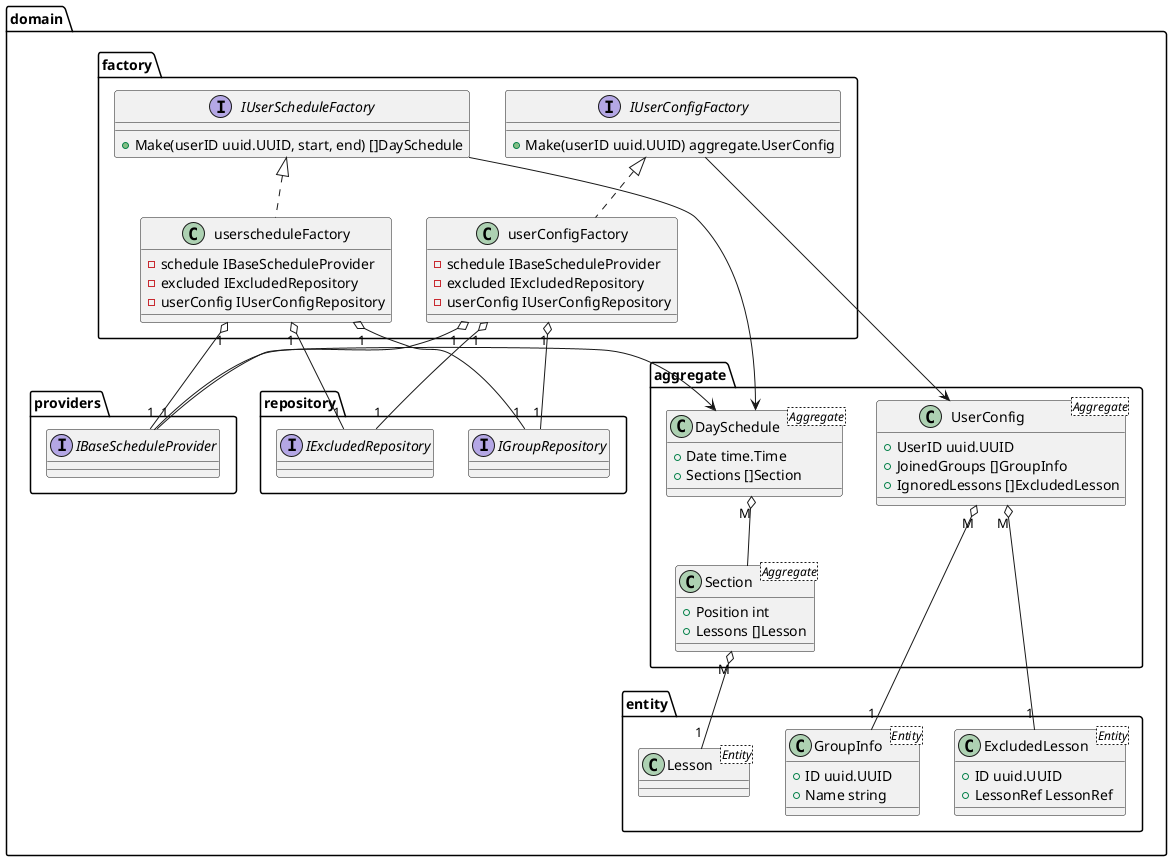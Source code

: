 @startuml EntityDiagram

namespace domain {
    namespace entity {
        class Lesson <Entity> {

        }

        class ExcludedLesson <Entity> {
            +ID uuid.UUID
            +LessonRef LessonRef
        }

        class GroupInfo <Entity> {
            + ID uuid.UUID
            + Name string
        }
    }

    namespace aggregate {
        class UserConfig <Aggregate> {
            +UserID uuid.UUID
            +JoinedGroups []GroupInfo
            +IgnoredLessons []ExcludedLesson
        }

        class DaySchedule <Aggregate> {
            +Date time.Time
            +Sections []Section
        }

        class Section <Aggregate> {
            +Position int
            +Lessons []Lesson
        }

        DaySchedule "M" o-- Section
        Section "M" o-- "1" domain.entity.Lesson
    }

    domain.aggregate.UserConfig "M" o-- "1" domain.entity.ExcludedLesson
    domain.aggregate.UserConfig "M" o-- "1" domain.entity.GroupInfo

    namespace repository {
        interface IExcludedRepository {
        }

        interface IGroupRepository {
        }
    }

    namespace providers {
        interface IBaseScheduleProvider {
        }

        IBaseScheduleProvider --r-> domain.aggregate.DaySchedule
    }

    namespace factory {
        interface IUserConfigFactory {
            +Make(userID uuid.UUID) aggregate.UserConfig
        }

        IUserConfigFactory --> domain.aggregate.UserConfig

        class userConfigFactory implements IUserConfigFactory {
            -schedule IBaseScheduleProvider
            -excluded IExcludedRepository
            -userConfig IUserConfigRepository
        }

        userConfigFactory "1" o-- "1" domain.repository.IExcludedRepository
        userConfigFactory "1" o-- "1" domain.repository.IGroupRepository
        userConfigFactory "1" o-- "1" domain.providers.IBaseScheduleProvider

        interface IUserScheduleFactory {
            +Make(userID uuid.UUID, start, end) []DaySchedule
        }

        IUserScheduleFactory --> domain.aggregate.DaySchedule

        class userscheduleFactory implements IUserScheduleFactory {
            -schedule IBaseScheduleProvider
            -excluded IExcludedRepository
            -userConfig IUserConfigRepository
        }

        userscheduleFactory "1" o-- "1" domain.repository.IExcludedRepository
        userscheduleFactory "1" o-- "1" domain.repository.IGroupRepository
        userscheduleFactory "1" o-- "1" domain.providers.IBaseScheduleProvider
    }
}

@enduml